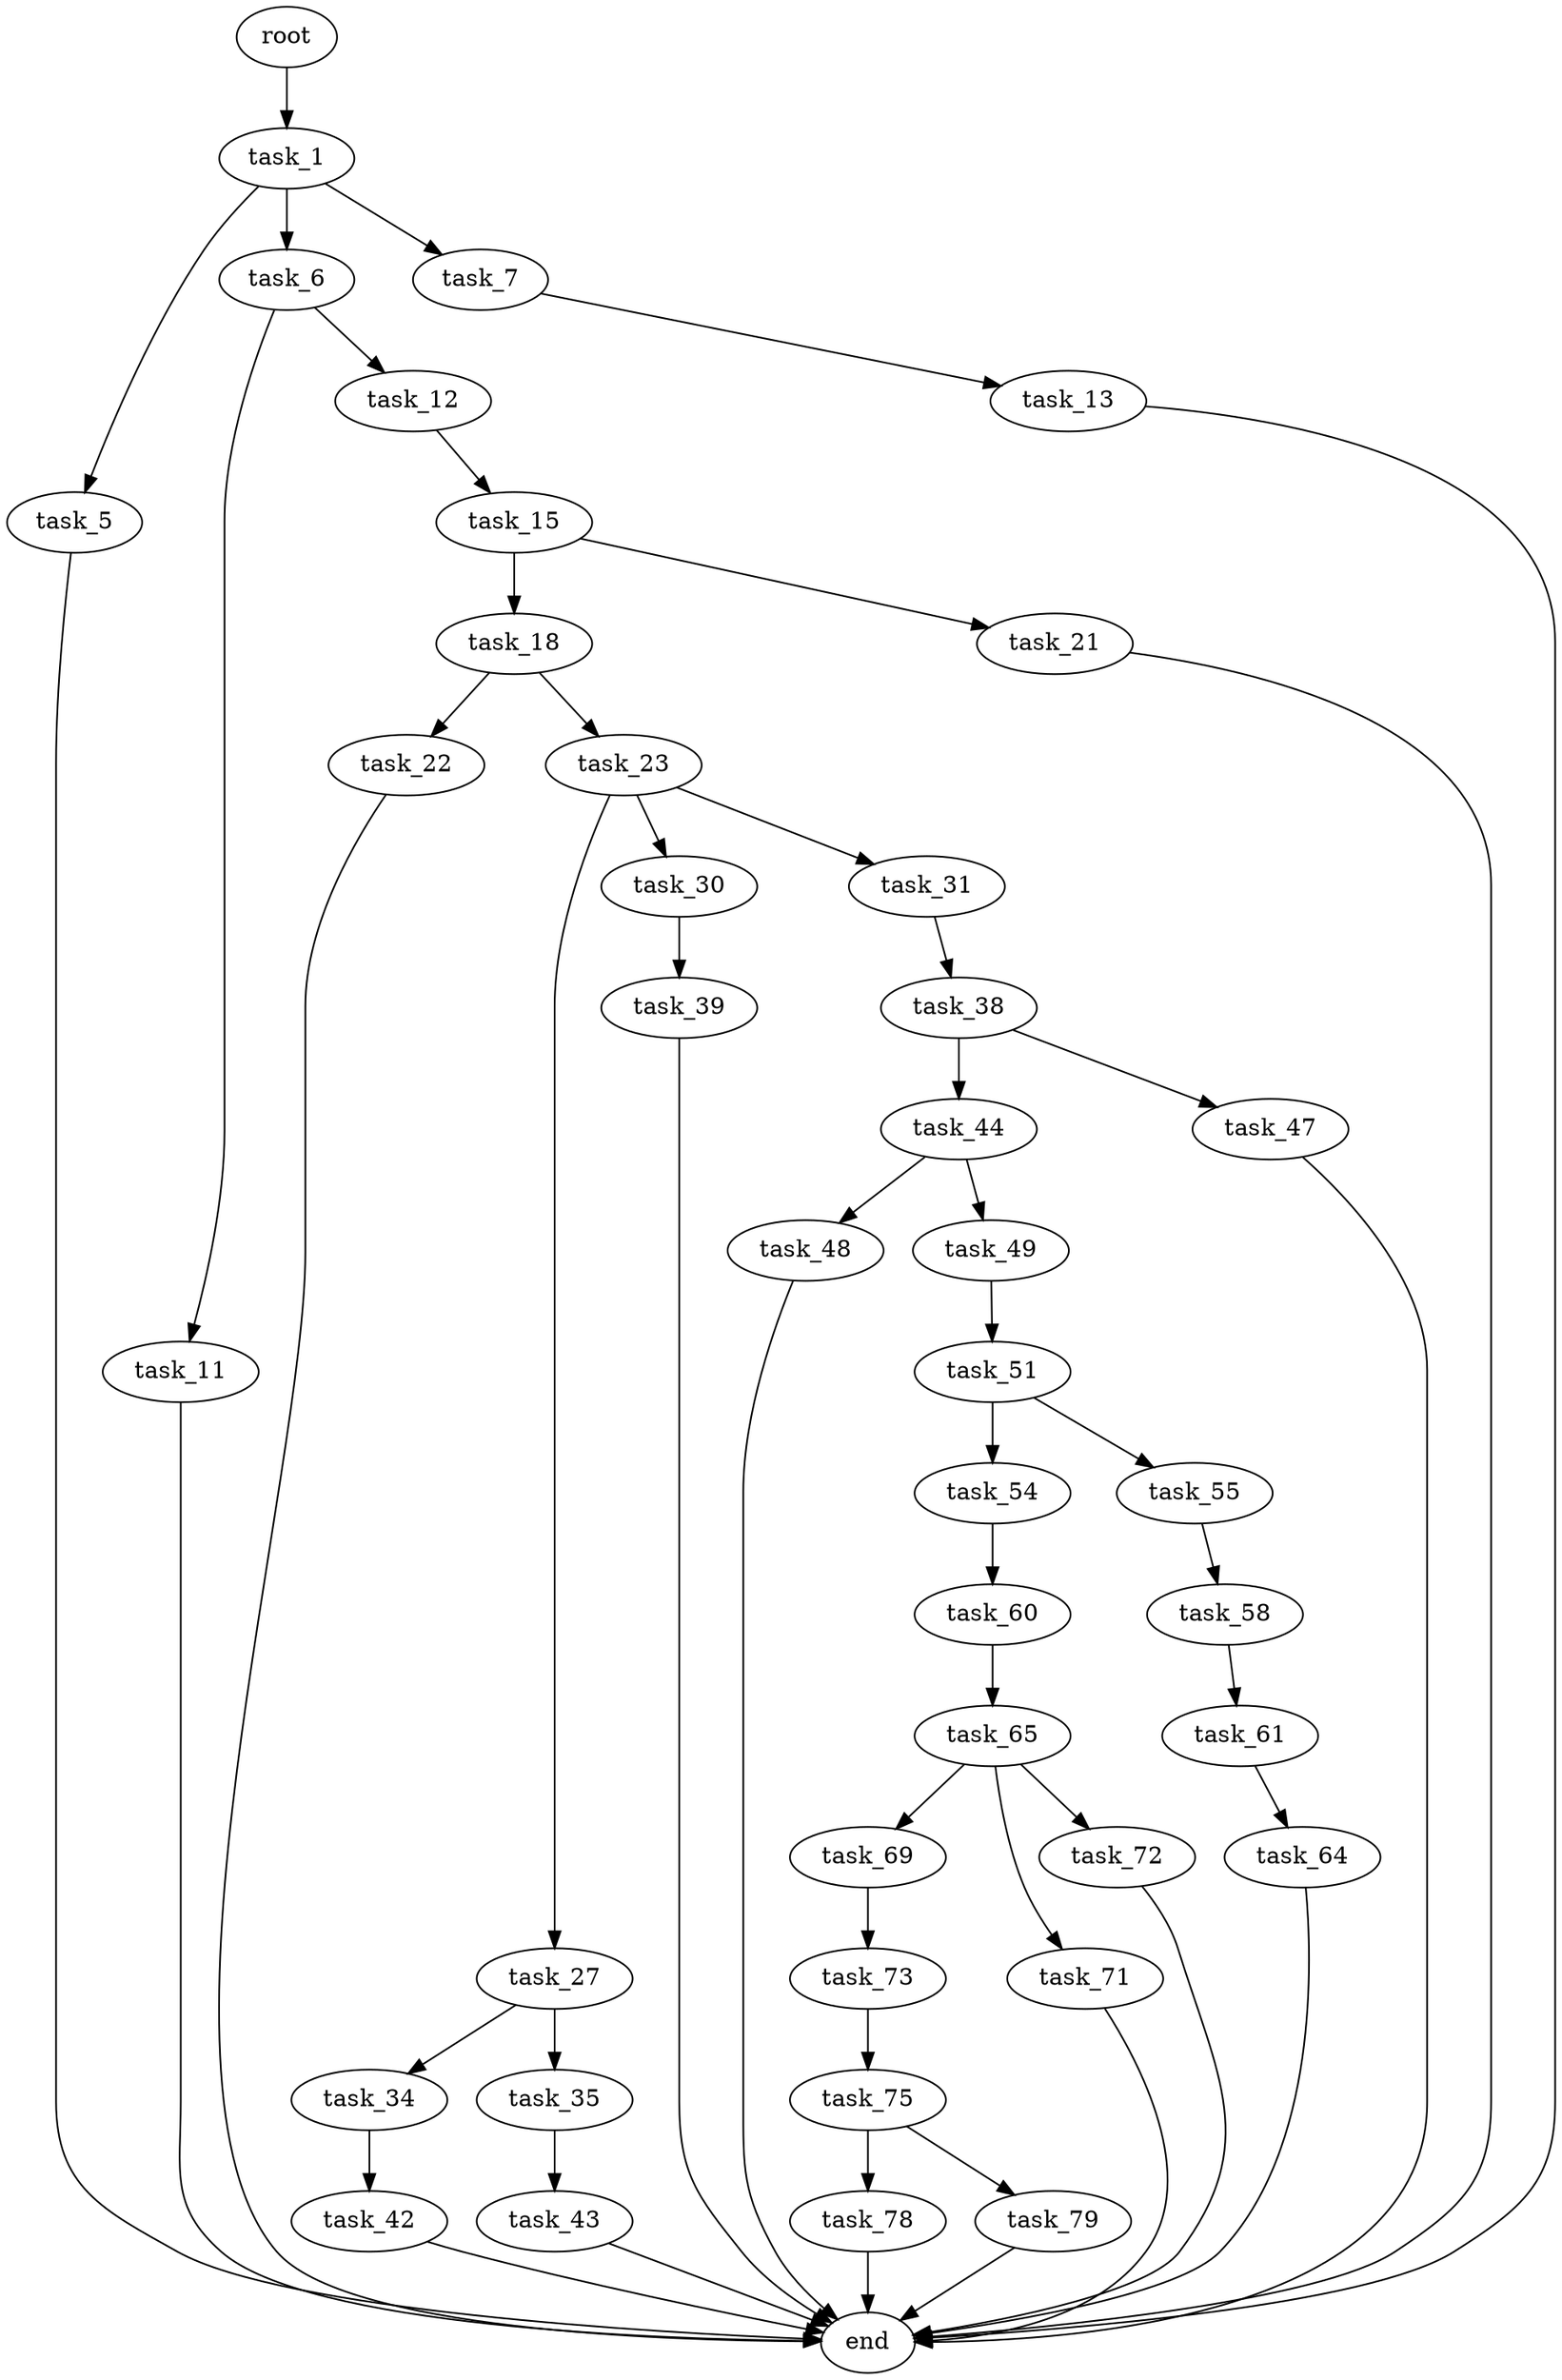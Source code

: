 digraph G {
  root [size="0.000000"];
  task_1 [size="782757789696.000000"];
  task_5 [size="68719476736.000000"];
  task_6 [size="2021469524.000000"];
  task_7 [size="134217728000.000000"];
  end [size="0.000000"];
  task_11 [size="1073741824000.000000"];
  task_12 [size="520140488972.000000"];
  task_13 [size="368293445632.000000"];
  task_15 [size="23930523687.000000"];
  task_18 [size="21844742070.000000"];
  task_21 [size="68719476736.000000"];
  task_22 [size="1073741824000.000000"];
  task_23 [size="231928233984.000000"];
  task_27 [size="28991029248.000000"];
  task_30 [size="990864948294.000000"];
  task_31 [size="134217728000.000000"];
  task_34 [size="1143692034004.000000"];
  task_35 [size="8589934592.000000"];
  task_39 [size="863609442072.000000"];
  task_38 [size="782757789696.000000"];
  task_42 [size="3215140315.000000"];
  task_43 [size="112677868210.000000"];
  task_44 [size="368293445632.000000"];
  task_47 [size="12398656151.000000"];
  task_48 [size="19458077391.000000"];
  task_49 [size="8313514282.000000"];
  task_51 [size="19011951144.000000"];
  task_54 [size="23424221894.000000"];
  task_55 [size="481135194280.000000"];
  task_60 [size="775187622768.000000"];
  task_58 [size="229504302047.000000"];
  task_61 [size="413589004.000000"];
  task_65 [size="231928233984.000000"];
  task_64 [size="134217728000.000000"];
  task_69 [size="2104586922.000000"];
  task_71 [size="68719476736.000000"];
  task_72 [size="378533932244.000000"];
  task_73 [size="58161855888.000000"];
  task_75 [size="316407132201.000000"];
  task_78 [size="6603218091.000000"];
  task_79 [size="1095927005025.000000"];

  root -> task_1 [size="1.000000"];
  task_1 -> task_5 [size="679477248.000000"];
  task_1 -> task_6 [size="679477248.000000"];
  task_1 -> task_7 [size="679477248.000000"];
  task_5 -> end [size="1.000000"];
  task_6 -> task_11 [size="33554432.000000"];
  task_6 -> task_12 [size="33554432.000000"];
  task_7 -> task_13 [size="209715200.000000"];
  task_11 -> end [size="1.000000"];
  task_12 -> task_15 [size="536870912.000000"];
  task_13 -> end [size="1.000000"];
  task_15 -> task_18 [size="411041792.000000"];
  task_15 -> task_21 [size="411041792.000000"];
  task_18 -> task_22 [size="536870912.000000"];
  task_18 -> task_23 [size="536870912.000000"];
  task_21 -> end [size="1.000000"];
  task_22 -> end [size="1.000000"];
  task_23 -> task_27 [size="301989888.000000"];
  task_23 -> task_30 [size="301989888.000000"];
  task_23 -> task_31 [size="301989888.000000"];
  task_27 -> task_34 [size="75497472.000000"];
  task_27 -> task_35 [size="75497472.000000"];
  task_30 -> task_39 [size="679477248.000000"];
  task_31 -> task_38 [size="209715200.000000"];
  task_34 -> task_42 [size="838860800.000000"];
  task_35 -> task_43 [size="33554432.000000"];
  task_39 -> end [size="1.000000"];
  task_38 -> task_44 [size="679477248.000000"];
  task_38 -> task_47 [size="679477248.000000"];
  task_42 -> end [size="1.000000"];
  task_43 -> end [size="1.000000"];
  task_44 -> task_48 [size="411041792.000000"];
  task_44 -> task_49 [size="411041792.000000"];
  task_47 -> end [size="1.000000"];
  task_48 -> end [size="1.000000"];
  task_49 -> task_51 [size="301989888.000000"];
  task_51 -> task_54 [size="301989888.000000"];
  task_51 -> task_55 [size="301989888.000000"];
  task_54 -> task_60 [size="838860800.000000"];
  task_55 -> task_58 [size="536870912.000000"];
  task_60 -> task_65 [size="536870912.000000"];
  task_58 -> task_61 [size="411041792.000000"];
  task_61 -> task_64 [size="33554432.000000"];
  task_65 -> task_69 [size="301989888.000000"];
  task_65 -> task_71 [size="301989888.000000"];
  task_65 -> task_72 [size="301989888.000000"];
  task_64 -> end [size="1.000000"];
  task_69 -> task_73 [size="33554432.000000"];
  task_71 -> end [size="1.000000"];
  task_72 -> end [size="1.000000"];
  task_73 -> task_75 [size="134217728.000000"];
  task_75 -> task_78 [size="301989888.000000"];
  task_75 -> task_79 [size="301989888.000000"];
  task_78 -> end [size="1.000000"];
  task_79 -> end [size="1.000000"];
}
